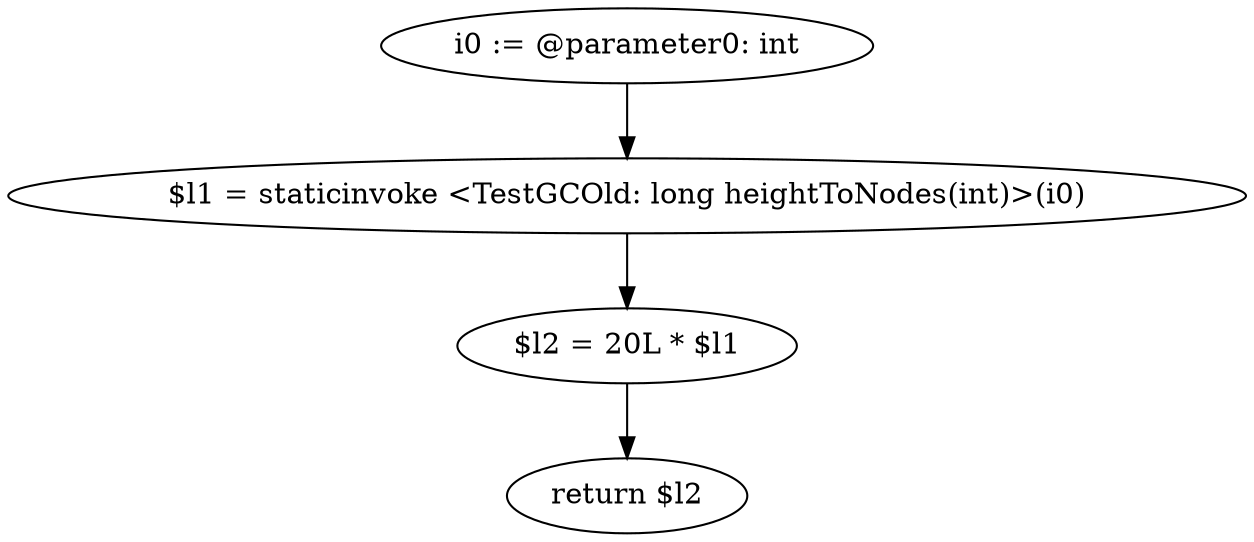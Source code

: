 digraph "unitGraph" {
    "i0 := @parameter0: int"
    "$l1 = staticinvoke <TestGCOld: long heightToNodes(int)>(i0)"
    "$l2 = 20L * $l1"
    "return $l2"
    "i0 := @parameter0: int"->"$l1 = staticinvoke <TestGCOld: long heightToNodes(int)>(i0)";
    "$l1 = staticinvoke <TestGCOld: long heightToNodes(int)>(i0)"->"$l2 = 20L * $l1";
    "$l2 = 20L * $l1"->"return $l2";
}
